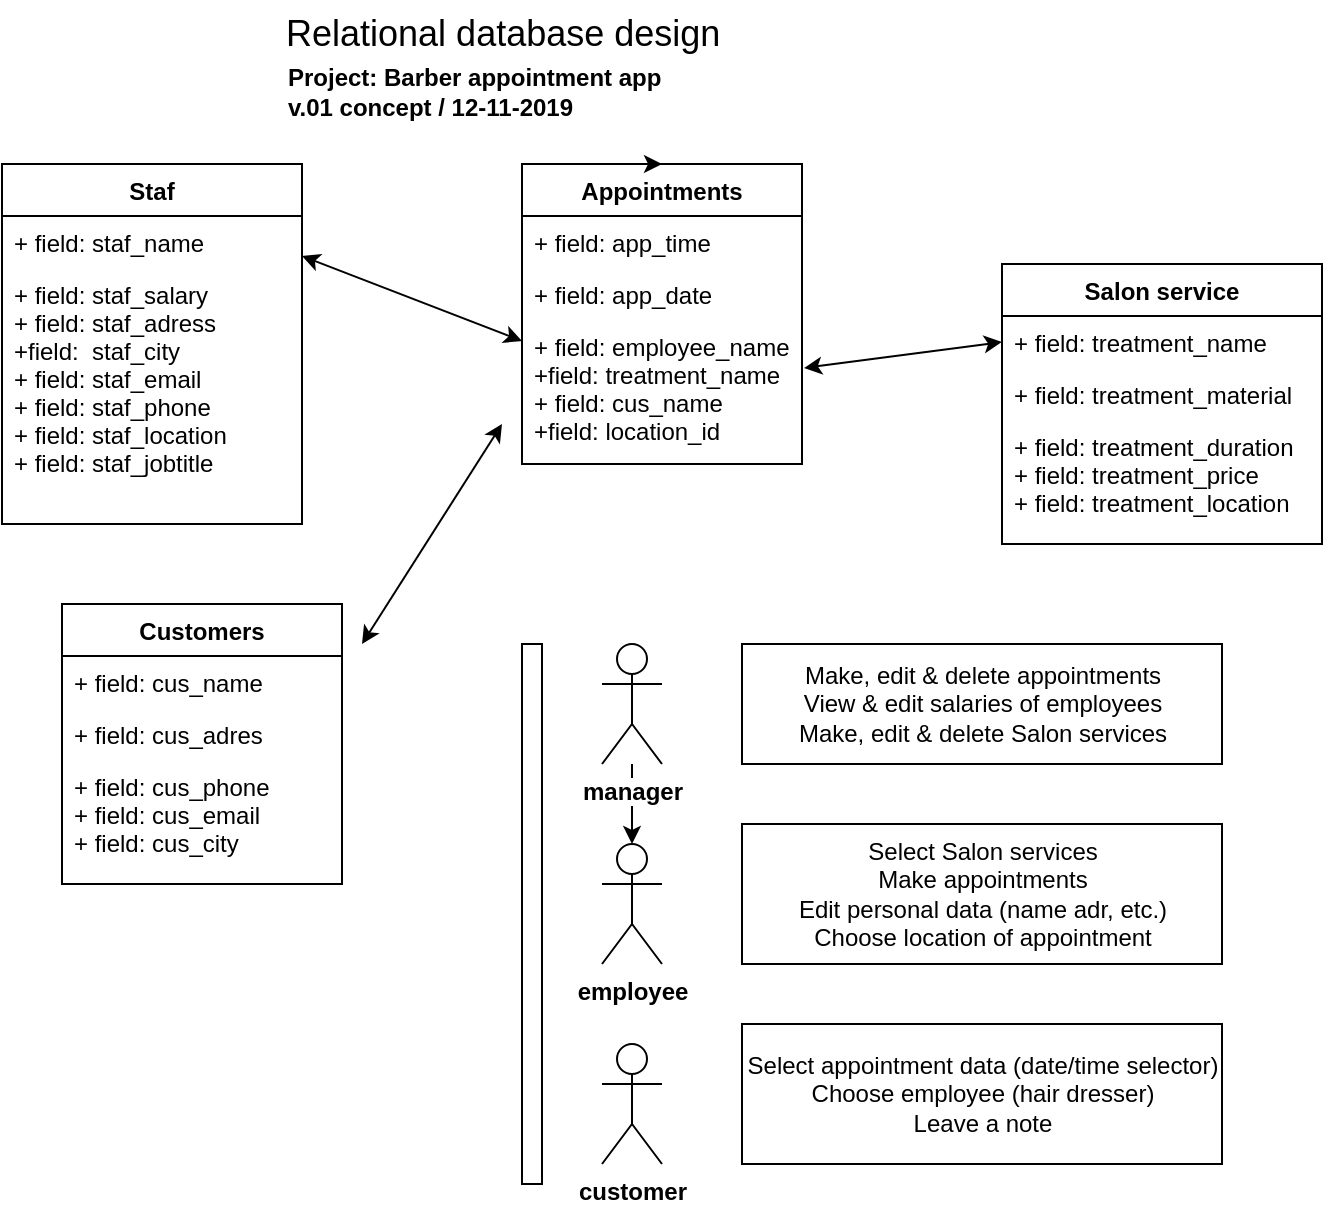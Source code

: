 <mxfile version="12.2.4" type="github" pages="1"><diagram id="IGxPo9Ko7W07Gz9gy5rZ" name="Page-1"><mxGraphModel dx="1173" dy="609" grid="1" gridSize="10" guides="1" tooltips="1" connect="1" arrows="1" fold="1" page="1" pageScale="1" pageWidth="827" pageHeight="1169" math="0" shadow="0"><root><mxCell id="0"/><mxCell id="1" parent="0"/><mxCell id="XIXrh4DKpLswx6aj45-I-1" value="Staf" style="swimlane;fontStyle=1;childLayout=stackLayout;horizontal=1;startSize=26;fillColor=none;horizontalStack=0;resizeParent=1;resizeParentMax=0;resizeLast=0;collapsible=1;marginBottom=0;" vertex="1" parent="1"><mxGeometry x="40" y="110" width="150" height="180" as="geometry"/></mxCell><mxCell id="XIXrh4DKpLswx6aj45-I-3" value="+ field: staf_name" style="text;strokeColor=none;fillColor=none;align=left;verticalAlign=top;spacingLeft=4;spacingRight=4;overflow=hidden;rotatable=0;points=[[0,0.5],[1,0.5]];portConstraint=eastwest;" vertex="1" parent="XIXrh4DKpLswx6aj45-I-1"><mxGeometry y="26" width="150" height="26" as="geometry"/></mxCell><mxCell id="XIXrh4DKpLswx6aj45-I-4" value="+ field: staf_salary&#10;+ field: staf_adress&#10;+field:  staf_city&#10;+ field: staf_email&#10;+ field: staf_phone&#10;+ field: staf_location&#10;+ field: staf_jobtitle" style="text;strokeColor=none;fillColor=none;align=left;verticalAlign=top;spacingLeft=4;spacingRight=4;overflow=hidden;rotatable=0;points=[[0,0.5],[1,0.5]];portConstraint=eastwest;" vertex="1" parent="XIXrh4DKpLswx6aj45-I-1"><mxGeometry y="52" width="150" height="128" as="geometry"/></mxCell><mxCell id="XIXrh4DKpLswx6aj45-I-5" value="Appointments" style="swimlane;fontStyle=1;childLayout=stackLayout;horizontal=1;startSize=26;fillColor=none;horizontalStack=0;resizeParent=1;resizeParentMax=0;resizeLast=0;collapsible=1;marginBottom=0;" vertex="1" parent="1"><mxGeometry x="300" y="110" width="140" height="150" as="geometry"/></mxCell><mxCell id="XIXrh4DKpLswx6aj45-I-6" value="+ field: app_time" style="text;strokeColor=none;fillColor=none;align=left;verticalAlign=top;spacingLeft=4;spacingRight=4;overflow=hidden;rotatable=0;points=[[0,0.5],[1,0.5]];portConstraint=eastwest;" vertex="1" parent="XIXrh4DKpLswx6aj45-I-5"><mxGeometry y="26" width="140" height="26" as="geometry"/></mxCell><mxCell id="XIXrh4DKpLswx6aj45-I-7" value="+ field: app_date" style="text;strokeColor=none;fillColor=none;align=left;verticalAlign=top;spacingLeft=4;spacingRight=4;overflow=hidden;rotatable=0;points=[[0,0.5],[1,0.5]];portConstraint=eastwest;" vertex="1" parent="XIXrh4DKpLswx6aj45-I-5"><mxGeometry y="52" width="140" height="26" as="geometry"/></mxCell><mxCell id="XIXrh4DKpLswx6aj45-I-8" value="+ field: employee_name&#10;+field: treatment_name&#10;+ field: cus_name&#10;+field: location_id&#10;" style="text;strokeColor=none;fillColor=none;align=left;verticalAlign=top;spacingLeft=4;spacingRight=4;overflow=hidden;rotatable=0;points=[[0,0.5],[1,0.5]];portConstraint=eastwest;" vertex="1" parent="XIXrh4DKpLswx6aj45-I-5"><mxGeometry y="78" width="140" height="72" as="geometry"/></mxCell><mxCell id="XIXrh4DKpLswx6aj45-I-9" value="" style="endArrow=classic;startArrow=classic;html=1;entryX=0;entryY=0.146;entryDx=0;entryDy=0;entryPerimeter=0;exitX=1;exitY=0.769;exitDx=0;exitDy=0;exitPerimeter=0;" edge="1" parent="1" source="XIXrh4DKpLswx6aj45-I-3" target="XIXrh4DKpLswx6aj45-I-8"><mxGeometry width="50" height="50" relative="1" as="geometry"><mxPoint x="190" y="180" as="sourcePoint"/><mxPoint x="240" y="130" as="targetPoint"/></mxGeometry></mxCell><mxCell id="XIXrh4DKpLswx6aj45-I-10" style="edgeStyle=orthogonalEdgeStyle;rounded=0;orthogonalLoop=1;jettySize=auto;html=1;exitX=0.25;exitY=0;exitDx=0;exitDy=0;entryX=0.5;entryY=0;entryDx=0;entryDy=0;" edge="1" parent="1" source="XIXrh4DKpLswx6aj45-I-5" target="XIXrh4DKpLswx6aj45-I-5"><mxGeometry relative="1" as="geometry"/></mxCell><mxCell id="XIXrh4DKpLswx6aj45-I-11" value="Customers" style="swimlane;fontStyle=1;childLayout=stackLayout;horizontal=1;startSize=26;fillColor=none;horizontalStack=0;resizeParent=1;resizeParentMax=0;resizeLast=0;collapsible=1;marginBottom=0;" vertex="1" parent="1"><mxGeometry x="70" y="330" width="140" height="140" as="geometry"/></mxCell><mxCell id="XIXrh4DKpLswx6aj45-I-12" value="+ field: cus_name" style="text;strokeColor=none;fillColor=none;align=left;verticalAlign=top;spacingLeft=4;spacingRight=4;overflow=hidden;rotatable=0;points=[[0,0.5],[1,0.5]];portConstraint=eastwest;" vertex="1" parent="XIXrh4DKpLswx6aj45-I-11"><mxGeometry y="26" width="140" height="26" as="geometry"/></mxCell><mxCell id="XIXrh4DKpLswx6aj45-I-13" value="+ field: cus_adres" style="text;strokeColor=none;fillColor=none;align=left;verticalAlign=top;spacingLeft=4;spacingRight=4;overflow=hidden;rotatable=0;points=[[0,0.5],[1,0.5]];portConstraint=eastwest;" vertex="1" parent="XIXrh4DKpLswx6aj45-I-11"><mxGeometry y="52" width="140" height="26" as="geometry"/></mxCell><mxCell id="XIXrh4DKpLswx6aj45-I-14" value="+ field: cus_phone&#10;+ field: cus_email&#10;+ field: cus_city&#10;" style="text;strokeColor=none;fillColor=none;align=left;verticalAlign=top;spacingLeft=4;spacingRight=4;overflow=hidden;rotatable=0;points=[[0,0.5],[1,0.5]];portConstraint=eastwest;" vertex="1" parent="XIXrh4DKpLswx6aj45-I-11"><mxGeometry y="78" width="140" height="62" as="geometry"/></mxCell><mxCell id="XIXrh4DKpLswx6aj45-I-15" value="" style="endArrow=classic;startArrow=classic;html=1;" edge="1" parent="1"><mxGeometry width="50" height="50" relative="1" as="geometry"><mxPoint x="220" y="350" as="sourcePoint"/><mxPoint x="290" y="240" as="targetPoint"/></mxGeometry></mxCell><mxCell id="XIXrh4DKpLswx6aj45-I-16" value="Salon service" style="swimlane;fontStyle=1;childLayout=stackLayout;horizontal=1;startSize=26;fillColor=none;horizontalStack=0;resizeParent=1;resizeParentMax=0;resizeLast=0;collapsible=1;marginBottom=0;" vertex="1" parent="1"><mxGeometry x="540" y="160" width="160" height="140" as="geometry"/></mxCell><mxCell id="XIXrh4DKpLswx6aj45-I-17" value="+ field: treatment_name" style="text;strokeColor=none;fillColor=none;align=left;verticalAlign=top;spacingLeft=4;spacingRight=4;overflow=hidden;rotatable=0;points=[[0,0.5],[1,0.5]];portConstraint=eastwest;" vertex="1" parent="XIXrh4DKpLswx6aj45-I-16"><mxGeometry y="26" width="160" height="26" as="geometry"/></mxCell><mxCell id="XIXrh4DKpLswx6aj45-I-18" value="+ field: treatment_material" style="text;strokeColor=none;fillColor=none;align=left;verticalAlign=top;spacingLeft=4;spacingRight=4;overflow=hidden;rotatable=0;points=[[0,0.5],[1,0.5]];portConstraint=eastwest;" vertex="1" parent="XIXrh4DKpLswx6aj45-I-16"><mxGeometry y="52" width="160" height="26" as="geometry"/></mxCell><mxCell id="XIXrh4DKpLswx6aj45-I-19" value="+ field: treatment_duration&#10;+ field: treatment_price&#10;+ field: treatment_location" style="text;strokeColor=none;fillColor=none;align=left;verticalAlign=top;spacingLeft=4;spacingRight=4;overflow=hidden;rotatable=0;points=[[0,0.5],[1,0.5]];portConstraint=eastwest;" vertex="1" parent="XIXrh4DKpLswx6aj45-I-16"><mxGeometry y="78" width="160" height="62" as="geometry"/></mxCell><mxCell id="XIXrh4DKpLswx6aj45-I-20" value="" style="endArrow=classic;startArrow=classic;html=1;entryX=0;entryY=0.5;entryDx=0;entryDy=0;" edge="1" parent="1" target="XIXrh4DKpLswx6aj45-I-17"><mxGeometry width="50" height="50" relative="1" as="geometry"><mxPoint x="441" y="212" as="sourcePoint"/><mxPoint x="491" y="162" as="targetPoint"/></mxGeometry></mxCell><mxCell id="XIXrh4DKpLswx6aj45-I-46" value="" style="edgeStyle=orthogonalEdgeStyle;rounded=0;orthogonalLoop=1;jettySize=auto;html=1;" edge="1" parent="1" source="XIXrh4DKpLswx6aj45-I-33" target="XIXrh4DKpLswx6aj45-I-34"><mxGeometry relative="1" as="geometry"/></mxCell><mxCell id="XIXrh4DKpLswx6aj45-I-33" value="&lt;b&gt;manager&lt;/b&gt;" style="shape=umlActor;verticalLabelPosition=bottom;labelBackgroundColor=#ffffff;verticalAlign=top;html=1;" vertex="1" parent="1"><mxGeometry x="340" y="350" width="30" height="60" as="geometry"/></mxCell><mxCell id="XIXrh4DKpLswx6aj45-I-34" value="&lt;b&gt;employee&lt;/b&gt;" style="shape=umlActor;verticalLabelPosition=bottom;labelBackgroundColor=#ffffff;verticalAlign=top;html=1;" vertex="1" parent="1"><mxGeometry x="340" y="450" width="30" height="60" as="geometry"/></mxCell><mxCell id="XIXrh4DKpLswx6aj45-I-35" value="&lt;b&gt;customer&lt;/b&gt;" style="shape=umlActor;verticalLabelPosition=bottom;labelBackgroundColor=#ffffff;verticalAlign=top;html=1;" vertex="1" parent="1"><mxGeometry x="340" y="550" width="30" height="60" as="geometry"/></mxCell><mxCell id="XIXrh4DKpLswx6aj45-I-42" value="Make, edit &amp;amp; delete appointments&lt;br&gt;View &amp;amp; edit salaries of employees&lt;br&gt;Make, edit &amp;amp; delete Salon services" style="html=1;" vertex="1" parent="1"><mxGeometry x="410" y="350" width="240" height="60" as="geometry"/></mxCell><mxCell id="XIXrh4DKpLswx6aj45-I-43" value="Select Salon services&lt;br&gt;Make appointments&lt;br&gt;Edit personal data (name adr, etc.)&lt;br&gt;Choose location of appointment" style="html=1;" vertex="1" parent="1"><mxGeometry x="410" y="440" width="240" height="70" as="geometry"/></mxCell><mxCell id="XIXrh4DKpLswx6aj45-I-44" value="Select appointment data (date/time selector)&lt;br&gt;Choose employee (hair dresser)&lt;br&gt;Leave a note" style="html=1;" vertex="1" parent="1"><mxGeometry x="410" y="540" width="240" height="70" as="geometry"/></mxCell><mxCell id="XIXrh4DKpLswx6aj45-I-45" value="" style="html=1;points=[];perimeter=orthogonalPerimeter;" vertex="1" parent="1"><mxGeometry x="300" y="350" width="10" height="270" as="geometry"/></mxCell><mxCell id="XIXrh4DKpLswx6aj45-I-53" value="&lt;b&gt;&lt;font style=&quot;font-size: 12px&quot;&gt;&lt;br&gt;Project: Barber appointment app&lt;br&gt;v.01 concept / 12-11-2019&amp;nbsp;&amp;nbsp;&lt;/font&gt;&lt;/b&gt;" style="text;html=1;resizable=0;points=[];autosize=1;align=left;verticalAlign=top;spacingTop=-4;" vertex="1" parent="1"><mxGeometry x="181" y="43" width="200" height="40" as="geometry"/></mxCell><mxCell id="XIXrh4DKpLswx6aj45-I-55" value="&lt;font style=&quot;font-size: 18px&quot;&gt;Relational database design&lt;/font&gt;" style="text;html=1;" vertex="1" parent="1"><mxGeometry x="180" y="28" width="170" height="30" as="geometry"/></mxCell></root></mxGraphModel></diagram></mxfile>
